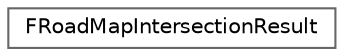 digraph "类继承关系图"
{
 // INTERACTIVE_SVG=YES
 // LATEX_PDF_SIZE
  bgcolor="transparent";
  edge [fontname=Helvetica,fontsize=10,labelfontname=Helvetica,labelfontsize=10];
  node [fontname=Helvetica,fontsize=10,shape=box,height=0.2,width=0.4];
  rankdir="LR";
  Node0 [id="Node000000",label="FRoadMapIntersectionResult",height=0.2,width=0.4,color="grey40", fillcolor="white", style="filled",URL="$df/d36/structFRoadMapIntersectionResult.html",tooltip="Road map intersection result. See URoadMap."];
}
